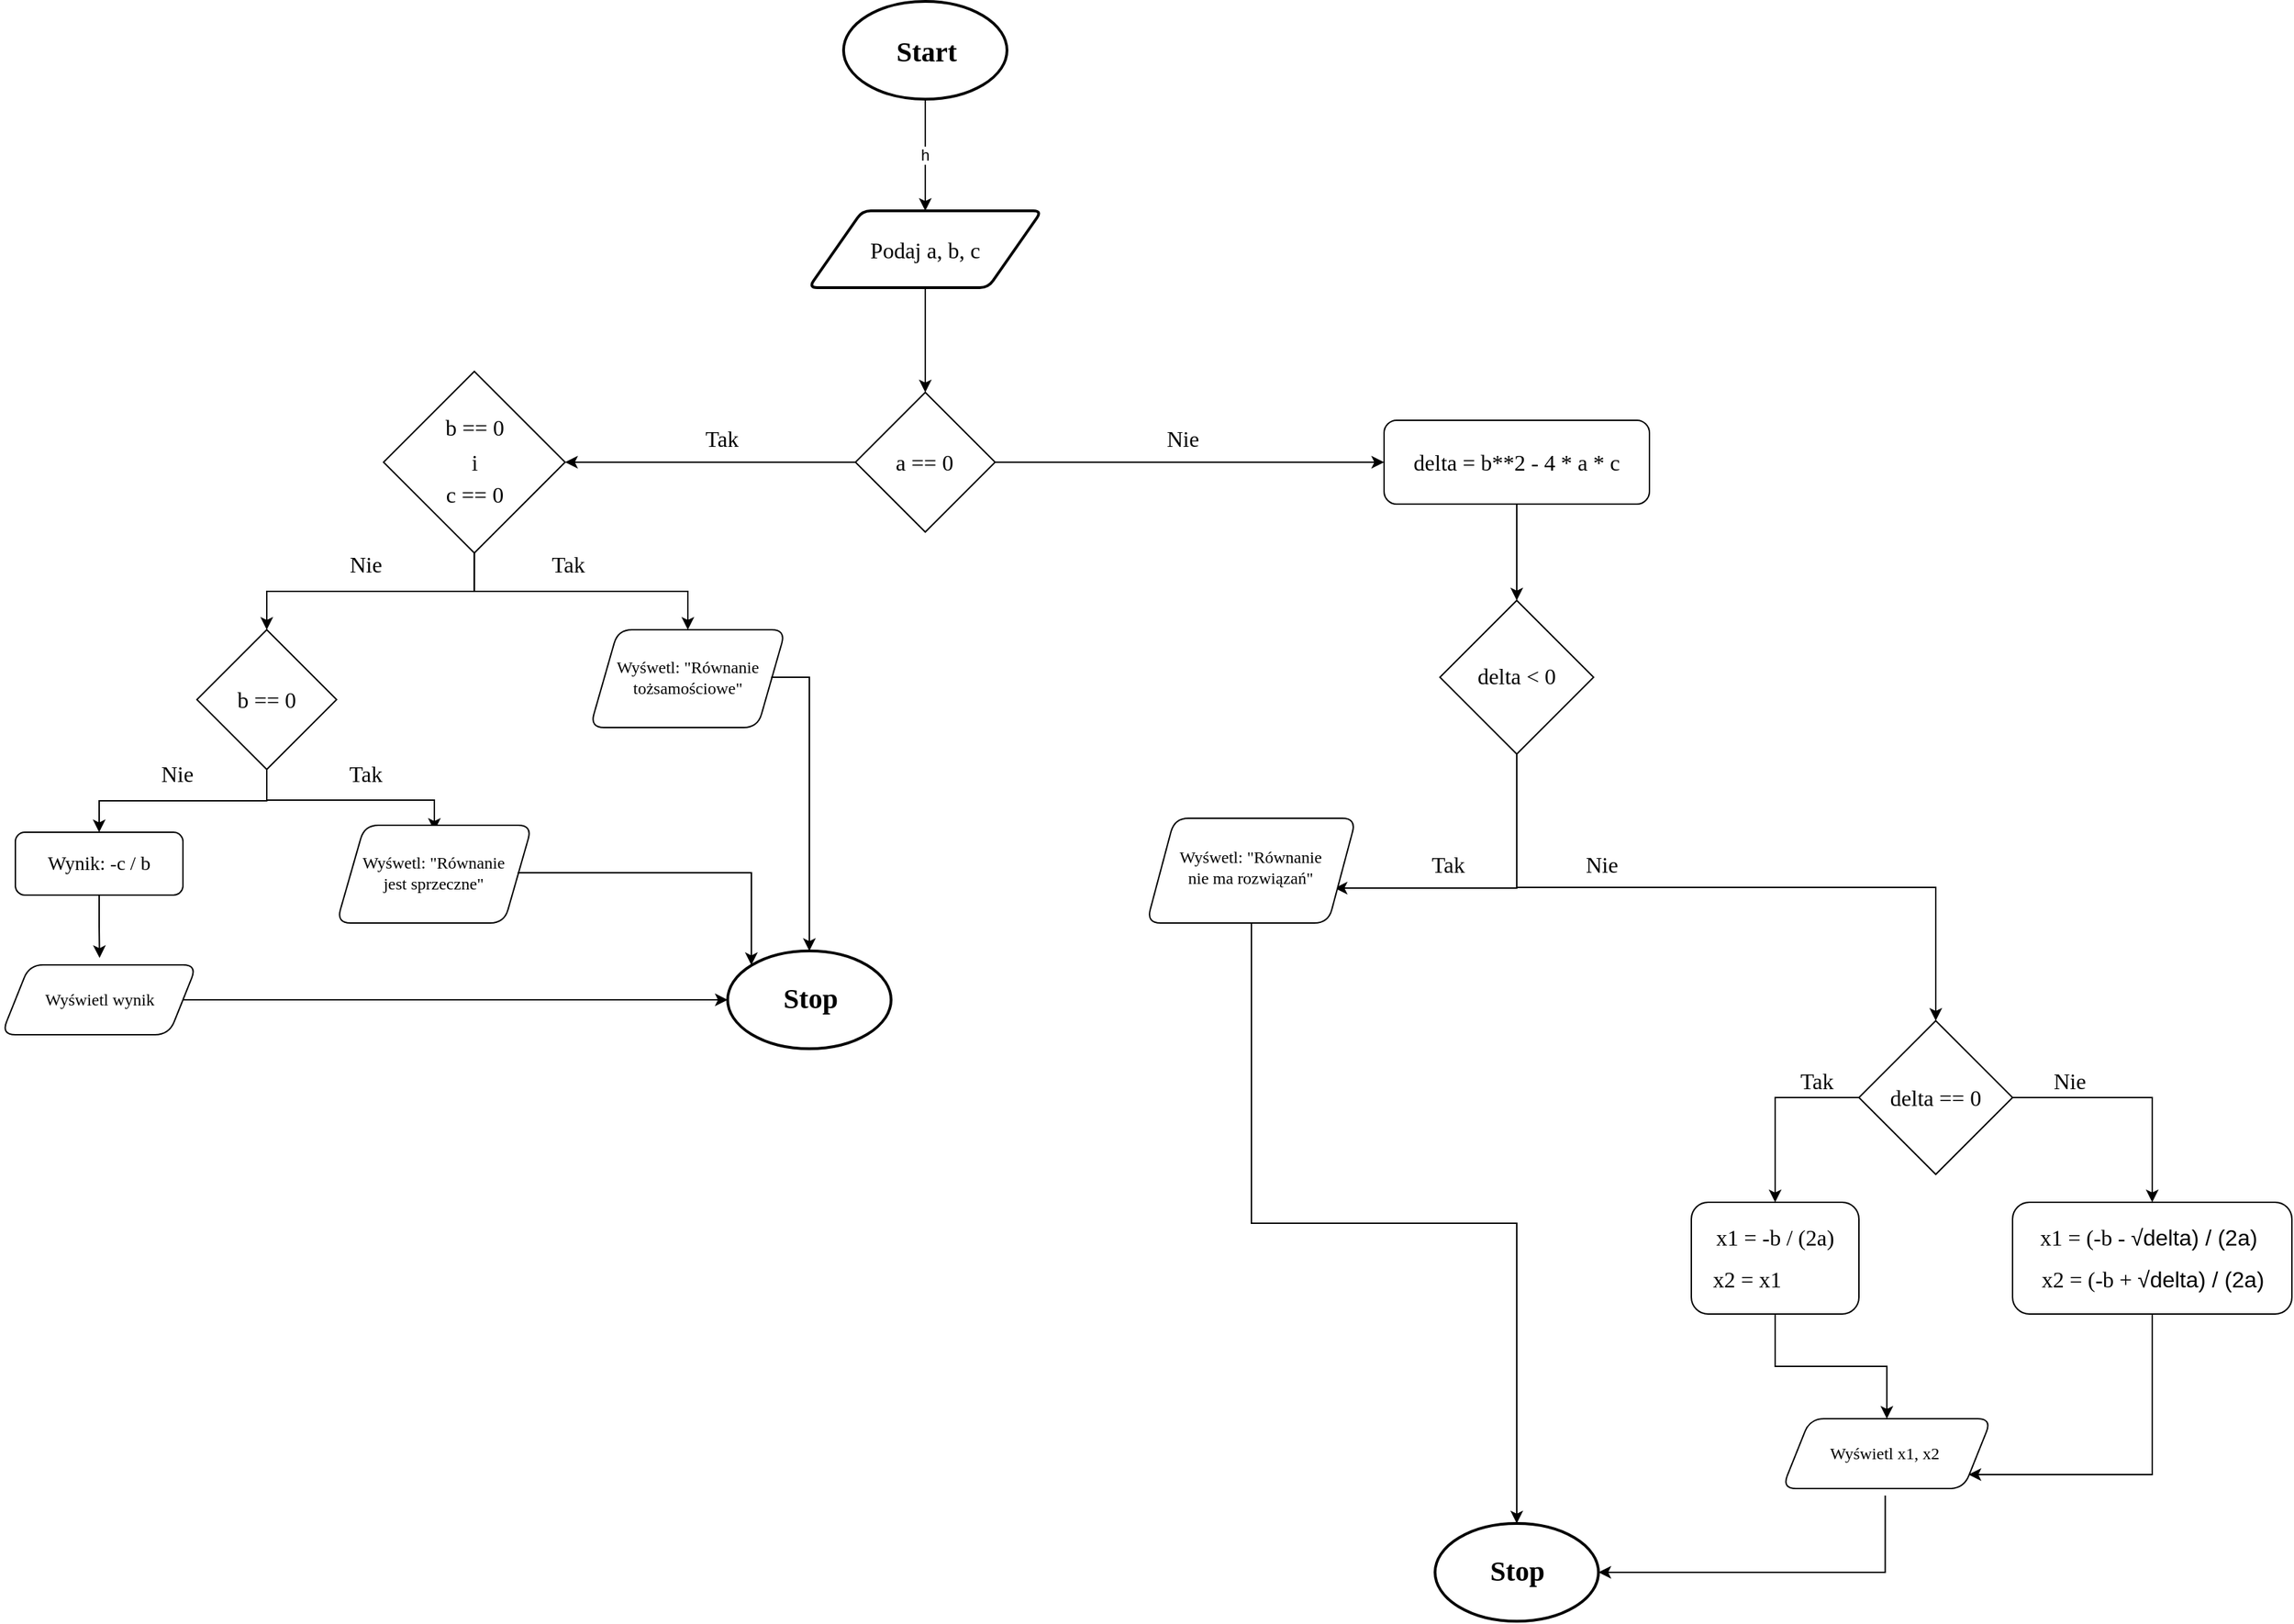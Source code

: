 <mxfile version="28.2.7">
  <diagram name="Strona-1" id="RZRkuXlCFEClB1dA92GK">
    <mxGraphModel dx="3143" dy="1267" grid="1" gridSize="10" guides="1" tooltips="1" connect="1" arrows="1" fold="1" page="1" pageScale="1" pageWidth="827" pageHeight="1169" math="0" shadow="0">
      <root>
        <mxCell id="0" />
        <mxCell id="1" parent="0" />
        <mxCell id="KukcKEF_fKq0_9lhuXWE-1" value="h" style="edgeStyle=orthogonalEdgeStyle;rounded=0;orthogonalLoop=1;jettySize=auto;html=1;exitX=0.5;exitY=1;exitDx=0;exitDy=0;exitPerimeter=0;entryX=0.5;entryY=0;entryDx=0;entryDy=0;" parent="1" source="KukcKEF_fKq0_9lhuXWE-2" target="KukcKEF_fKq0_9lhuXWE-5" edge="1">
          <mxGeometry relative="1" as="geometry" />
        </mxCell>
        <mxCell id="KukcKEF_fKq0_9lhuXWE-2" value="" style="strokeWidth=2;html=1;shape=mxgraph.flowchart.start_1;whiteSpace=wrap;" parent="1" vertex="1">
          <mxGeometry x="363" y="70" width="117" height="70" as="geometry" />
        </mxCell>
        <mxCell id="KukcKEF_fKq0_9lhuXWE-3" value="&lt;font data-font-src=&quot;https://fonts.googleapis.com/css?family=Montserrat&quot; face=&quot;Montserrat&quot; style=&quot;font-size: 20px;&quot;&gt;Start&lt;/font&gt;" style="text;strokeColor=none;fillColor=none;html=1;fontSize=24;fontStyle=1;verticalAlign=middle;align=center;" parent="1" vertex="1">
          <mxGeometry x="401.5" y="95" width="40" height="20" as="geometry" />
        </mxCell>
        <mxCell id="FNVD6riHWAyLLZ3BOb6v-3" style="edgeStyle=orthogonalEdgeStyle;rounded=0;orthogonalLoop=1;jettySize=auto;html=1;exitX=0.5;exitY=1;exitDx=0;exitDy=0;entryX=0.5;entryY=0;entryDx=0;entryDy=0;" edge="1" parent="1" source="KukcKEF_fKq0_9lhuXWE-5" target="FNVD6riHWAyLLZ3BOb6v-1">
          <mxGeometry relative="1" as="geometry" />
        </mxCell>
        <mxCell id="KukcKEF_fKq0_9lhuXWE-5" value="" style="shape=parallelogram;html=1;strokeWidth=2;perimeter=parallelogramPerimeter;whiteSpace=wrap;rounded=1;arcSize=12;size=0.23;" parent="1" vertex="1">
          <mxGeometry x="338.09" y="220" width="166.81" height="55" as="geometry" />
        </mxCell>
        <UserObject label="&lt;font style=&quot;font-size: 16px;&quot; face=&quot;Montserrat&quot;&gt;Podaj a, b, c&lt;/font&gt;" placeholders="1" name="Variable" id="KukcKEF_fKq0_9lhuXWE-6">
          <mxCell style="text;html=1;strokeColor=none;fillColor=none;align=center;verticalAlign=middle;whiteSpace=wrap;overflow=hidden;" parent="1" vertex="1">
            <mxGeometry x="362.25" y="235" width="118.5" height="25" as="geometry" />
          </mxCell>
        </UserObject>
        <mxCell id="FNVD6riHWAyLLZ3BOb6v-8" style="edgeStyle=orthogonalEdgeStyle;rounded=0;orthogonalLoop=1;jettySize=auto;html=1;exitX=0;exitY=0.5;exitDx=0;exitDy=0;entryX=1;entryY=0.5;entryDx=0;entryDy=0;" edge="1" parent="1" source="FNVD6riHWAyLLZ3BOb6v-1" target="FNVD6riHWAyLLZ3BOb6v-5">
          <mxGeometry relative="1" as="geometry" />
        </mxCell>
        <mxCell id="FNVD6riHWAyLLZ3BOb6v-47" style="edgeStyle=orthogonalEdgeStyle;rounded=0;orthogonalLoop=1;jettySize=auto;html=1;exitX=1;exitY=0.5;exitDx=0;exitDy=0;entryX=0;entryY=0.5;entryDx=0;entryDy=0;" edge="1" parent="1" source="FNVD6riHWAyLLZ3BOb6v-1" target="FNVD6riHWAyLLZ3BOb6v-45">
          <mxGeometry relative="1" as="geometry" />
        </mxCell>
        <mxCell id="FNVD6riHWAyLLZ3BOb6v-1" value="" style="rhombus;whiteSpace=wrap;html=1;" vertex="1" parent="1">
          <mxGeometry x="371.5" y="350" width="100" height="100" as="geometry" />
        </mxCell>
        <UserObject label="&lt;font style=&quot;font-size: 16px;&quot; face=&quot;Montserrat&quot;&gt;a == 0&lt;/font&gt;" placeholders="1" name="Variable" id="FNVD6riHWAyLLZ3BOb6v-4">
          <mxCell style="text;html=1;strokeColor=none;fillColor=none;align=center;verticalAlign=middle;whiteSpace=wrap;overflow=hidden;" vertex="1" parent="1">
            <mxGeometry x="379.37" y="387.5" width="84.26" height="25" as="geometry" />
          </mxCell>
        </UserObject>
        <mxCell id="FNVD6riHWAyLLZ3BOb6v-20" style="edgeStyle=orthogonalEdgeStyle;rounded=0;orthogonalLoop=1;jettySize=auto;html=1;exitX=0.5;exitY=1;exitDx=0;exitDy=0;entryX=0.5;entryY=0;entryDx=0;entryDy=0;" edge="1" parent="1" source="FNVD6riHWAyLLZ3BOb6v-5" target="FNVD6riHWAyLLZ3BOb6v-18">
          <mxGeometry relative="1" as="geometry" />
        </mxCell>
        <mxCell id="FNVD6riHWAyLLZ3BOb6v-24" style="edgeStyle=orthogonalEdgeStyle;rounded=0;orthogonalLoop=1;jettySize=auto;html=1;exitX=0.5;exitY=1;exitDx=0;exitDy=0;entryX=0.5;entryY=0;entryDx=0;entryDy=0;" edge="1" parent="1" source="FNVD6riHWAyLLZ3BOb6v-5" target="FNVD6riHWAyLLZ3BOb6v-23">
          <mxGeometry relative="1" as="geometry" />
        </mxCell>
        <mxCell id="FNVD6riHWAyLLZ3BOb6v-5" value="" style="rhombus;whiteSpace=wrap;html=1;" vertex="1" parent="1">
          <mxGeometry x="33.63" y="335" width="130" height="130" as="geometry" />
        </mxCell>
        <UserObject label="&lt;font style=&quot;font-size: 16px;&quot; face=&quot;Montserrat&quot;&gt;Tak&lt;/font&gt;" placeholders="1" name="Variable" id="FNVD6riHWAyLLZ3BOb6v-9">
          <mxCell style="text;html=1;strokeColor=none;fillColor=none;align=center;verticalAlign=middle;whiteSpace=wrap;overflow=hidden;" vertex="1" parent="1">
            <mxGeometry x="230" y="370" width="91.5" height="25" as="geometry" />
          </mxCell>
        </UserObject>
        <UserObject label="&lt;font style=&quot;font-size: 16px;&quot; face=&quot;Montserrat&quot;&gt;b == 0&lt;/font&gt;" placeholders="1" name="Variable" id="FNVD6riHWAyLLZ3BOb6v-10">
          <mxCell style="text;html=1;strokeColor=none;fillColor=none;align=center;verticalAlign=middle;whiteSpace=wrap;overflow=hidden;" vertex="1" parent="1">
            <mxGeometry x="66.51" y="362.5" width="64.25" height="25" as="geometry" />
          </mxCell>
        </UserObject>
        <UserObject label="&lt;font style=&quot;font-size: 16px;&quot; face=&quot;Montserrat&quot;&gt;c == 0&lt;/font&gt;" placeholders="1" name="Variable" id="FNVD6riHWAyLLZ3BOb6v-11">
          <mxCell style="text;html=1;strokeColor=none;fillColor=none;align=center;verticalAlign=middle;whiteSpace=wrap;overflow=hidden;" vertex="1" parent="1">
            <mxGeometry x="52.89" y="410" width="91.5" height="25" as="geometry" />
          </mxCell>
        </UserObject>
        <UserObject label="&lt;font style=&quot;font-size: 16px;&quot; face=&quot;Montserrat&quot;&gt;i&lt;/font&gt;" placeholders="1" name="Variable" id="FNVD6riHWAyLLZ3BOb6v-12">
          <mxCell style="text;html=1;strokeColor=none;fillColor=none;align=center;verticalAlign=middle;whiteSpace=wrap;overflow=hidden;" vertex="1" parent="1">
            <mxGeometry x="88.64" y="387.5" width="20" height="25" as="geometry" />
          </mxCell>
        </UserObject>
        <mxCell id="FNVD6riHWAyLLZ3BOb6v-18" value="" style="shape=parallelogram;perimeter=parallelogramPerimeter;whiteSpace=wrap;html=1;fixedSize=1;rounded=1;" vertex="1" parent="1">
          <mxGeometry x="181.5" y="520" width="140" height="70" as="geometry" />
        </mxCell>
        <UserObject label="&lt;font style=&quot;font-size: 16px;&quot; face=&quot;Montserrat&quot;&gt;Tak&lt;/font&gt;" placeholders="1" name="Variable" id="FNVD6riHWAyLLZ3BOb6v-21">
          <mxCell style="text;html=1;strokeColor=none;fillColor=none;align=center;verticalAlign=middle;whiteSpace=wrap;overflow=hidden;" vertex="1" parent="1">
            <mxGeometry x="120" y="460" width="91.5" height="25" as="geometry" />
          </mxCell>
        </UserObject>
        <UserObject label="&lt;font face=&quot;Montserrat&quot;&gt;Wyśwetl: &quot;Równanie tożsamościowe&quot;&lt;/font&gt;" placeholders="1" name="Variable" id="FNVD6riHWAyLLZ3BOb6v-22">
          <mxCell style="text;html=1;strokeColor=none;fillColor=none;align=center;verticalAlign=middle;whiteSpace=wrap;overflow=hidden;" vertex="1" parent="1">
            <mxGeometry x="191.82" y="524" width="119.36" height="60" as="geometry" />
          </mxCell>
        </UserObject>
        <mxCell id="FNVD6riHWAyLLZ3BOb6v-29" style="edgeStyle=orthogonalEdgeStyle;rounded=0;orthogonalLoop=1;jettySize=auto;html=1;exitX=0.5;exitY=1;exitDx=0;exitDy=0;entryX=0.5;entryY=0;entryDx=0;entryDy=0;" edge="1" parent="1" source="FNVD6riHWAyLLZ3BOb6v-23" target="FNVD6riHWAyLLZ3BOb6v-28">
          <mxGeometry relative="1" as="geometry" />
        </mxCell>
        <mxCell id="FNVD6riHWAyLLZ3BOb6v-32" style="edgeStyle=orthogonalEdgeStyle;rounded=0;orthogonalLoop=1;jettySize=auto;html=1;exitX=0.5;exitY=1;exitDx=0;exitDy=0;entryX=0.5;entryY=0;entryDx=0;entryDy=0;" edge="1" parent="1" source="FNVD6riHWAyLLZ3BOb6v-23" target="FNVD6riHWAyLLZ3BOb6v-31">
          <mxGeometry relative="1" as="geometry" />
        </mxCell>
        <mxCell id="FNVD6riHWAyLLZ3BOb6v-23" value="" style="rhombus;whiteSpace=wrap;html=1;" vertex="1" parent="1">
          <mxGeometry x="-100" y="520" width="100" height="100" as="geometry" />
        </mxCell>
        <UserObject label="&lt;font style=&quot;font-size: 16px;&quot; face=&quot;Montserrat&quot;&gt;Nie&lt;/font&gt;" placeholders="1" name="Variable" id="FNVD6riHWAyLLZ3BOb6v-25">
          <mxCell style="text;html=1;strokeColor=none;fillColor=none;align=center;verticalAlign=middle;whiteSpace=wrap;overflow=hidden;" vertex="1" parent="1">
            <mxGeometry x="-24.99" y="460" width="91.5" height="25" as="geometry" />
          </mxCell>
        </UserObject>
        <UserObject label="&lt;font style=&quot;font-size: 16px;&quot; face=&quot;Montserrat&quot;&gt;b == 0&lt;/font&gt;" placeholders="1" name="Variable" id="FNVD6riHWAyLLZ3BOb6v-26">
          <mxCell style="text;html=1;strokeColor=none;fillColor=none;align=center;verticalAlign=middle;whiteSpace=wrap;overflow=hidden;" vertex="1" parent="1">
            <mxGeometry x="-82.13" y="557.5" width="64.25" height="25" as="geometry" />
          </mxCell>
        </UserObject>
        <mxCell id="FNVD6riHWAyLLZ3BOb6v-27" value="" style="shape=parallelogram;perimeter=parallelogramPerimeter;whiteSpace=wrap;html=1;fixedSize=1;rounded=1;" vertex="1" parent="1">
          <mxGeometry y="660" width="140" height="70" as="geometry" />
        </mxCell>
        <UserObject label="&lt;font face=&quot;Montserrat&quot;&gt;Wyśwetl: &quot;Równanie jest sprzeczne&quot;&lt;/font&gt;" placeholders="1" name="Variable" id="FNVD6riHWAyLLZ3BOb6v-28">
          <mxCell style="text;html=1;strokeColor=none;fillColor=none;align=center;verticalAlign=middle;whiteSpace=wrap;overflow=hidden;" vertex="1" parent="1">
            <mxGeometry x="10.32" y="664" width="119.36" height="60" as="geometry" />
          </mxCell>
        </UserObject>
        <UserObject label="&lt;font style=&quot;font-size: 16px;&quot; face=&quot;Montserrat&quot;&gt;Tak&lt;/font&gt;" placeholders="1" name="Variable" id="FNVD6riHWAyLLZ3BOb6v-30">
          <mxCell style="text;html=1;strokeColor=none;fillColor=none;align=center;verticalAlign=middle;whiteSpace=wrap;overflow=hidden;" vertex="1" parent="1">
            <mxGeometry x="-24.99" y="610" width="91.5" height="25" as="geometry" />
          </mxCell>
        </UserObject>
        <mxCell id="FNVD6riHWAyLLZ3BOb6v-38" style="edgeStyle=orthogonalEdgeStyle;rounded=0;orthogonalLoop=1;jettySize=auto;html=1;exitX=0.5;exitY=1;exitDx=0;exitDy=0;" edge="1" parent="1" source="FNVD6riHWAyLLZ3BOb6v-31" target="FNVD6riHWAyLLZ3BOb6v-36">
          <mxGeometry relative="1" as="geometry" />
        </mxCell>
        <mxCell id="FNVD6riHWAyLLZ3BOb6v-31" value="" style="rounded=1;whiteSpace=wrap;html=1;" vertex="1" parent="1">
          <mxGeometry x="-230" y="665" width="120" height="45" as="geometry" />
        </mxCell>
        <UserObject label="&lt;font style=&quot;font-size: 16px;&quot; face=&quot;Montserrat&quot;&gt;Nie&lt;/font&gt;" placeholders="1" name="Variable" id="FNVD6riHWAyLLZ3BOb6v-33">
          <mxCell style="text;html=1;strokeColor=none;fillColor=none;align=center;verticalAlign=middle;whiteSpace=wrap;overflow=hidden;" vertex="1" parent="1">
            <mxGeometry x="-160" y="610" width="91.5" height="25" as="geometry" />
          </mxCell>
        </UserObject>
        <UserObject label="&lt;font style=&quot;font-size: 14px;&quot; face=&quot;Montserrat&quot;&gt;Wynik: -c / b&lt;/font&gt;" placeholders="1" name="Variable" id="FNVD6riHWAyLLZ3BOb6v-34">
          <mxCell style="text;html=1;strokeColor=none;fillColor=none;align=center;verticalAlign=middle;whiteSpace=wrap;overflow=hidden;" vertex="1" parent="1">
            <mxGeometry x="-215.75" y="675" width="91.5" height="25" as="geometry" />
          </mxCell>
        </UserObject>
        <mxCell id="FNVD6riHWAyLLZ3BOb6v-35" value="" style="shape=parallelogram;perimeter=parallelogramPerimeter;whiteSpace=wrap;html=1;fixedSize=1;rounded=1;" vertex="1" parent="1">
          <mxGeometry x="-240" y="760" width="140" height="50" as="geometry" />
        </mxCell>
        <UserObject label="&lt;font face=&quot;Montserrat&quot;&gt;Wyświetl wynik&lt;/font&gt;" placeholders="1" name="Variable" id="FNVD6riHWAyLLZ3BOb6v-36">
          <mxCell style="text;html=1;strokeColor=none;fillColor=none;align=center;verticalAlign=middle;whiteSpace=wrap;overflow=hidden;" vertex="1" parent="1">
            <mxGeometry x="-229.36" y="755" width="119.36" height="60" as="geometry" />
          </mxCell>
        </UserObject>
        <mxCell id="FNVD6riHWAyLLZ3BOb6v-40" value="" style="strokeWidth=2;html=1;shape=mxgraph.flowchart.start_1;whiteSpace=wrap;" vertex="1" parent="1">
          <mxGeometry x="280" y="750" width="117" height="70" as="geometry" />
        </mxCell>
        <mxCell id="FNVD6riHWAyLLZ3BOb6v-41" value="&lt;font data-font-src=&quot;https://fonts.googleapis.com/css?family=Montserrat&quot; face=&quot;Montserrat&quot; style=&quot;font-size: 20px;&quot;&gt;Stop&lt;/font&gt;" style="text;strokeColor=none;fillColor=none;html=1;fontSize=24;fontStyle=1;verticalAlign=middle;align=center;" vertex="1" parent="1">
          <mxGeometry x="318.5" y="770" width="40" height="25" as="geometry" />
        </mxCell>
        <mxCell id="FNVD6riHWAyLLZ3BOb6v-42" style="edgeStyle=orthogonalEdgeStyle;rounded=0;orthogonalLoop=1;jettySize=auto;html=1;exitX=1;exitY=0.5;exitDx=0;exitDy=0;entryX=0;entryY=0.5;entryDx=0;entryDy=0;entryPerimeter=0;" edge="1" parent="1" source="FNVD6riHWAyLLZ3BOb6v-36" target="FNVD6riHWAyLLZ3BOb6v-40">
          <mxGeometry relative="1" as="geometry" />
        </mxCell>
        <mxCell id="FNVD6riHWAyLLZ3BOb6v-43" style="edgeStyle=orthogonalEdgeStyle;rounded=0;orthogonalLoop=1;jettySize=auto;html=1;exitX=1;exitY=0.5;exitDx=0;exitDy=0;entryX=0.145;entryY=0.145;entryDx=0;entryDy=0;entryPerimeter=0;" edge="1" parent="1" source="FNVD6riHWAyLLZ3BOb6v-28" target="FNVD6riHWAyLLZ3BOb6v-40">
          <mxGeometry relative="1" as="geometry" />
        </mxCell>
        <mxCell id="FNVD6riHWAyLLZ3BOb6v-44" style="edgeStyle=orthogonalEdgeStyle;rounded=0;orthogonalLoop=1;jettySize=auto;html=1;exitX=1;exitY=0.5;exitDx=0;exitDy=0;entryX=0.5;entryY=0;entryDx=0;entryDy=0;entryPerimeter=0;" edge="1" parent="1" source="FNVD6riHWAyLLZ3BOb6v-22" target="FNVD6riHWAyLLZ3BOb6v-40">
          <mxGeometry relative="1" as="geometry" />
        </mxCell>
        <mxCell id="FNVD6riHWAyLLZ3BOb6v-55" style="edgeStyle=orthogonalEdgeStyle;rounded=0;orthogonalLoop=1;jettySize=auto;html=1;exitX=0.5;exitY=1;exitDx=0;exitDy=0;entryX=0.5;entryY=0;entryDx=0;entryDy=0;" edge="1" parent="1" source="FNVD6riHWAyLLZ3BOb6v-45" target="FNVD6riHWAyLLZ3BOb6v-52">
          <mxGeometry relative="1" as="geometry" />
        </mxCell>
        <mxCell id="FNVD6riHWAyLLZ3BOb6v-45" value="" style="rounded=1;whiteSpace=wrap;html=1;" vertex="1" parent="1">
          <mxGeometry x="750" y="370" width="190" height="60" as="geometry" />
        </mxCell>
        <UserObject label="&lt;font style=&quot;font-size: 16px;&quot; face=&quot;Montserrat&quot;&gt;Nie&lt;/font&gt;" placeholders="1" name="Variable" id="FNVD6riHWAyLLZ3BOb6v-48">
          <mxCell style="text;html=1;strokeColor=none;fillColor=none;align=center;verticalAlign=middle;whiteSpace=wrap;overflow=hidden;" vertex="1" parent="1">
            <mxGeometry x="560" y="370" width="91.5" height="25" as="geometry" />
          </mxCell>
        </UserObject>
        <UserObject label="&lt;font style=&quot;font-size: 16px;&quot; face=&quot;Montserrat&quot;&gt;delta = b**2 - 4 * a * c&lt;/font&gt;" placeholders="1" name="Variable" id="FNVD6riHWAyLLZ3BOb6v-50">
          <mxCell style="text;html=1;strokeColor=none;fillColor=none;align=center;verticalAlign=middle;whiteSpace=wrap;overflow=hidden;" vertex="1" parent="1">
            <mxGeometry x="760" y="377.5" width="170" height="45" as="geometry" />
          </mxCell>
        </UserObject>
        <mxCell id="FNVD6riHWAyLLZ3BOb6v-61" style="edgeStyle=orthogonalEdgeStyle;rounded=0;orthogonalLoop=1;jettySize=auto;html=1;exitX=0.5;exitY=1;exitDx=0;exitDy=0;entryX=1;entryY=0.75;entryDx=0;entryDy=0;" edge="1" parent="1" source="FNVD6riHWAyLLZ3BOb6v-52" target="FNVD6riHWAyLLZ3BOb6v-59">
          <mxGeometry relative="1" as="geometry" />
        </mxCell>
        <mxCell id="FNVD6riHWAyLLZ3BOb6v-81" style="edgeStyle=orthogonalEdgeStyle;rounded=0;orthogonalLoop=1;jettySize=auto;html=1;exitX=0.5;exitY=1;exitDx=0;exitDy=0;" edge="1" parent="1" source="FNVD6riHWAyLLZ3BOb6v-52" target="FNVD6riHWAyLLZ3BOb6v-76">
          <mxGeometry relative="1" as="geometry" />
        </mxCell>
        <mxCell id="FNVD6riHWAyLLZ3BOb6v-52" value="" style="rhombus;whiteSpace=wrap;html=1;" vertex="1" parent="1">
          <mxGeometry x="790" y="499" width="110" height="110" as="geometry" />
        </mxCell>
        <UserObject label="&lt;font style=&quot;font-size: 16px;&quot; face=&quot;Montserrat&quot;&gt;delta &amp;lt; 0&lt;/font&gt;" placeholders="1" name="Variable" id="FNVD6riHWAyLLZ3BOb6v-53">
          <mxCell style="text;html=1;strokeColor=none;fillColor=none;align=center;verticalAlign=middle;whiteSpace=wrap;overflow=hidden;" vertex="1" parent="1">
            <mxGeometry x="805" y="536.75" width="80" height="32.5" as="geometry" />
          </mxCell>
        </UserObject>
        <mxCell id="FNVD6riHWAyLLZ3BOb6v-58" value="" style="shape=parallelogram;perimeter=parallelogramPerimeter;whiteSpace=wrap;html=1;fixedSize=1;rounded=1;" vertex="1" parent="1">
          <mxGeometry x="580" y="655" width="150" height="75" as="geometry" />
        </mxCell>
        <UserObject label="&lt;font face=&quot;Montserrat&quot;&gt;Wyśwetl: &quot;Równanie nie ma rozwiązań&quot;&lt;/font&gt;" placeholders="1" name="Variable" id="FNVD6riHWAyLLZ3BOb6v-59">
          <mxCell style="text;html=1;strokeColor=none;fillColor=none;align=center;verticalAlign=middle;whiteSpace=wrap;overflow=hidden;" vertex="1" parent="1">
            <mxGeometry x="595.32" y="660" width="119.36" height="60" as="geometry" />
          </mxCell>
        </UserObject>
        <mxCell id="FNVD6riHWAyLLZ3BOb6v-63" value="" style="strokeWidth=2;html=1;shape=mxgraph.flowchart.start_1;whiteSpace=wrap;" vertex="1" parent="1">
          <mxGeometry x="786.5" y="1160" width="117" height="70" as="geometry" />
        </mxCell>
        <mxCell id="FNVD6riHWAyLLZ3BOb6v-64" value="&lt;font data-font-src=&quot;https://fonts.googleapis.com/css?family=Montserrat&quot; face=&quot;Montserrat&quot; style=&quot;font-size: 20px;&quot;&gt;Stop&lt;/font&gt;" style="text;strokeColor=none;fillColor=none;html=1;fontSize=24;fontStyle=1;verticalAlign=middle;align=center;" vertex="1" parent="1">
          <mxGeometry x="825" y="1180" width="40" height="25" as="geometry" />
        </mxCell>
        <mxCell id="FNVD6riHWAyLLZ3BOb6v-67" style="edgeStyle=orthogonalEdgeStyle;rounded=0;orthogonalLoop=1;jettySize=auto;html=1;exitX=0.5;exitY=1;exitDx=0;exitDy=0;entryX=0.5;entryY=0;entryDx=0;entryDy=0;entryPerimeter=0;" edge="1" parent="1" source="FNVD6riHWAyLLZ3BOb6v-58" target="FNVD6riHWAyLLZ3BOb6v-63">
          <mxGeometry relative="1" as="geometry" />
        </mxCell>
        <UserObject label="&lt;font style=&quot;font-size: 16px;&quot; face=&quot;Montserrat&quot;&gt;Tak&lt;/font&gt;" placeholders="1" name="Variable" id="FNVD6riHWAyLLZ3BOb6v-68">
          <mxCell style="text;html=1;strokeColor=none;fillColor=none;align=center;verticalAlign=middle;whiteSpace=wrap;overflow=hidden;" vertex="1" parent="1">
            <mxGeometry x="750" y="675" width="91.5" height="25" as="geometry" />
          </mxCell>
        </UserObject>
        <mxCell id="FNVD6riHWAyLLZ3BOb6v-84" style="edgeStyle=orthogonalEdgeStyle;rounded=0;orthogonalLoop=1;jettySize=auto;html=1;exitX=0;exitY=0.5;exitDx=0;exitDy=0;entryX=0.5;entryY=0;entryDx=0;entryDy=0;" edge="1" parent="1" source="FNVD6riHWAyLLZ3BOb6v-76" target="FNVD6riHWAyLLZ3BOb6v-83">
          <mxGeometry relative="1" as="geometry" />
        </mxCell>
        <mxCell id="FNVD6riHWAyLLZ3BOb6v-95" style="edgeStyle=orthogonalEdgeStyle;rounded=0;orthogonalLoop=1;jettySize=auto;html=1;exitX=1;exitY=0.5;exitDx=0;exitDy=0;entryX=0.5;entryY=0;entryDx=0;entryDy=0;" edge="1" parent="1" source="FNVD6riHWAyLLZ3BOb6v-76" target="FNVD6riHWAyLLZ3BOb6v-92">
          <mxGeometry relative="1" as="geometry" />
        </mxCell>
        <mxCell id="FNVD6riHWAyLLZ3BOb6v-76" value="" style="rhombus;whiteSpace=wrap;html=1;" vertex="1" parent="1">
          <mxGeometry x="1090" y="800" width="110" height="110" as="geometry" />
        </mxCell>
        <UserObject label="&lt;font style=&quot;font-size: 16px;&quot; face=&quot;Montserrat&quot;&gt;delta == 0&lt;/font&gt;" placeholders="1" name="Variable" id="FNVD6riHWAyLLZ3BOb6v-77">
          <mxCell style="text;html=1;strokeColor=none;fillColor=none;align=center;verticalAlign=middle;whiteSpace=wrap;overflow=hidden;" vertex="1" parent="1">
            <mxGeometry x="1105" y="840" width="80" height="30.25" as="geometry" />
          </mxCell>
        </UserObject>
        <UserObject label="&lt;font style=&quot;font-size: 16px;&quot; face=&quot;Montserrat&quot;&gt;Nie&lt;/font&gt;" placeholders="1" name="Variable" id="FNVD6riHWAyLLZ3BOb6v-80">
          <mxCell style="text;html=1;strokeColor=none;fillColor=none;align=center;verticalAlign=middle;whiteSpace=wrap;overflow=hidden;" vertex="1" parent="1">
            <mxGeometry x="860" y="675" width="91.5" height="25" as="geometry" />
          </mxCell>
        </UserObject>
        <mxCell id="FNVD6riHWAyLLZ3BOb6v-90" style="edgeStyle=orthogonalEdgeStyle;rounded=0;orthogonalLoop=1;jettySize=auto;html=1;exitX=0.5;exitY=1;exitDx=0;exitDy=0;entryX=0.5;entryY=0;entryDx=0;entryDy=0;" edge="1" parent="1" source="FNVD6riHWAyLLZ3BOb6v-83" target="FNVD6riHWAyLLZ3BOb6v-88">
          <mxGeometry relative="1" as="geometry" />
        </mxCell>
        <mxCell id="FNVD6riHWAyLLZ3BOb6v-83" value="" style="rounded=1;whiteSpace=wrap;html=1;" vertex="1" parent="1">
          <mxGeometry x="970" y="930" width="120" height="80" as="geometry" />
        </mxCell>
        <UserObject label="&lt;font style=&quot;font-size: 16px;&quot; face=&quot;Montserrat&quot;&gt;Tak&lt;/font&gt;" placeholders="1" name="Variable" id="FNVD6riHWAyLLZ3BOb6v-85">
          <mxCell style="text;html=1;strokeColor=none;fillColor=none;align=center;verticalAlign=middle;whiteSpace=wrap;overflow=hidden;" vertex="1" parent="1">
            <mxGeometry x="1013.5" y="830" width="91.5" height="25" as="geometry" />
          </mxCell>
        </UserObject>
        <UserObject label="&lt;font style=&quot;font-size: 16px;&quot; face=&quot;Montserrat&quot;&gt;x1 = -b / (2a)&lt;/font&gt;" placeholders="1" name="Variable" id="FNVD6riHWAyLLZ3BOb6v-86">
          <mxCell style="text;html=1;strokeColor=none;fillColor=none;align=center;verticalAlign=middle;whiteSpace=wrap;overflow=hidden;" vertex="1" parent="1">
            <mxGeometry x="975" y="940" width="110" height="30.25" as="geometry" />
          </mxCell>
        </UserObject>
        <UserObject label="&lt;font style=&quot;font-size: 16px;&quot; face=&quot;Montserrat&quot;&gt;x2 = x1&lt;/font&gt;" placeholders="1" name="Variable" id="FNVD6riHWAyLLZ3BOb6v-87">
          <mxCell style="text;html=1;strokeColor=none;fillColor=none;align=center;verticalAlign=middle;whiteSpace=wrap;overflow=hidden;" vertex="1" parent="1">
            <mxGeometry x="975" y="970.25" width="70" height="30.25" as="geometry" />
          </mxCell>
        </UserObject>
        <mxCell id="FNVD6riHWAyLLZ3BOb6v-88" value="" style="shape=parallelogram;perimeter=parallelogramPerimeter;whiteSpace=wrap;html=1;fixedSize=1;rounded=1;" vertex="1" parent="1">
          <mxGeometry x="1035" y="1085" width="150" height="50" as="geometry" />
        </mxCell>
        <UserObject label="&lt;font face=&quot;Montserrat&quot;&gt;Wyświetl x1, x2&lt;/font&gt;" placeholders="1" name="Variable" id="FNVD6riHWAyLLZ3BOb6v-89">
          <mxCell style="text;html=1;strokeColor=none;fillColor=none;align=center;verticalAlign=middle;whiteSpace=wrap;overflow=hidden;" vertex="1" parent="1">
            <mxGeometry x="1049.14" y="1080" width="119.36" height="60" as="geometry" />
          </mxCell>
        </UserObject>
        <mxCell id="FNVD6riHWAyLLZ3BOb6v-91" style="edgeStyle=orthogonalEdgeStyle;rounded=0;orthogonalLoop=1;jettySize=auto;html=1;exitX=0.5;exitY=1;exitDx=0;exitDy=0;entryX=1;entryY=0.5;entryDx=0;entryDy=0;entryPerimeter=0;" edge="1" parent="1" source="FNVD6riHWAyLLZ3BOb6v-89" target="FNVD6riHWAyLLZ3BOb6v-63">
          <mxGeometry relative="1" as="geometry" />
        </mxCell>
        <mxCell id="FNVD6riHWAyLLZ3BOb6v-101" style="edgeStyle=orthogonalEdgeStyle;rounded=0;orthogonalLoop=1;jettySize=auto;html=1;exitX=0.5;exitY=1;exitDx=0;exitDy=0;entryX=1;entryY=0.75;entryDx=0;entryDy=0;" edge="1" parent="1" source="FNVD6riHWAyLLZ3BOb6v-92" target="FNVD6riHWAyLLZ3BOb6v-89">
          <mxGeometry relative="1" as="geometry" />
        </mxCell>
        <mxCell id="FNVD6riHWAyLLZ3BOb6v-92" value="" style="rounded=1;whiteSpace=wrap;html=1;" vertex="1" parent="1">
          <mxGeometry x="1200" y="930" width="200" height="80" as="geometry" />
        </mxCell>
        <UserObject label="&lt;font face=&quot;Montserrat&quot;&gt;&lt;span style=&quot;font-size: 16px;&quot;&gt;x1 = (-b -&amp;nbsp;&lt;/span&gt;&lt;/font&gt;&lt;span style=&quot;text-align: left;&quot;&gt;&lt;font style=&quot;font-size: 16px;&quot;&gt;√delta) / (2a)&lt;/font&gt;&lt;/span&gt;" placeholders="1" name="Variable" id="FNVD6riHWAyLLZ3BOb6v-93">
          <mxCell style="text;html=1;strokeColor=none;fillColor=none;align=center;verticalAlign=middle;whiteSpace=wrap;overflow=hidden;" vertex="1" parent="1">
            <mxGeometry x="1205" y="940" width="185" height="30.25" as="geometry" />
          </mxCell>
        </UserObject>
        <UserObject label="&lt;font style=&quot;font-size: 16px;&quot; face=&quot;Montserrat&quot;&gt;Nie&lt;/font&gt;" placeholders="1" name="Variable" id="FNVD6riHWAyLLZ3BOb6v-96">
          <mxCell style="text;html=1;strokeColor=none;fillColor=none;align=center;verticalAlign=middle;whiteSpace=wrap;overflow=hidden;" vertex="1" parent="1">
            <mxGeometry x="1195" y="830" width="91.5" height="25" as="geometry" />
          </mxCell>
        </UserObject>
        <UserObject label="&lt;font face=&quot;Montserrat&quot;&gt;&lt;span style=&quot;font-size: 16px;&quot;&gt;x2 = (-b +&amp;nbsp;&lt;/span&gt;&lt;/font&gt;&lt;span style=&quot;text-align: left;&quot;&gt;&lt;font style=&quot;font-size: 16px;&quot;&gt;√delta) / (2a)&lt;/font&gt;&lt;/span&gt;" placeholders="1" name="Variable" id="FNVD6riHWAyLLZ3BOb6v-99">
          <mxCell style="text;html=1;strokeColor=none;fillColor=none;align=center;verticalAlign=middle;whiteSpace=wrap;overflow=hidden;" vertex="1" parent="1">
            <mxGeometry x="1207.5" y="970.25" width="185" height="30.25" as="geometry" />
          </mxCell>
        </UserObject>
      </root>
    </mxGraphModel>
  </diagram>
</mxfile>
